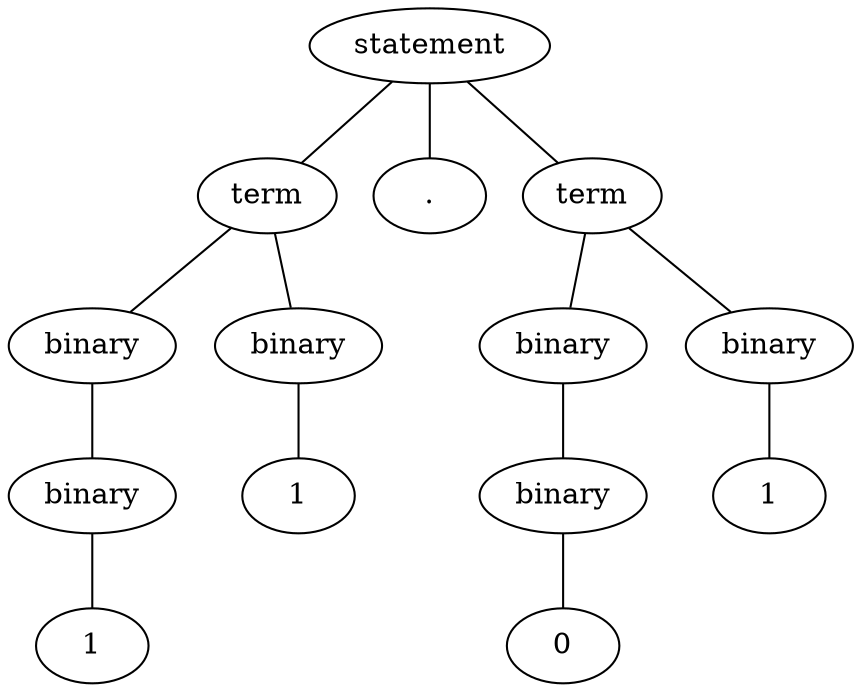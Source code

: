 strict graph G {
1 [label="statement"]
1 -- 2
2 [label="term"]
2 -- 3
3 [label="binary"]
3 -- 4
4 [label="binary"]
5 [label="1"]
4 -- 5
2 -- 6
6 [label="binary"]
7 [label="1"]
6 -- 7
14 [label="."]
1 -- 14
1 -- 8
8 [label="term"]
8 -- 9
9 [label="binary"]
9 -- 10
10 [label="binary"]
11 [label="0"]
10 -- 11
8 -- 12
12 [label="binary"]
13 [label="1"]
12 -- 13
}